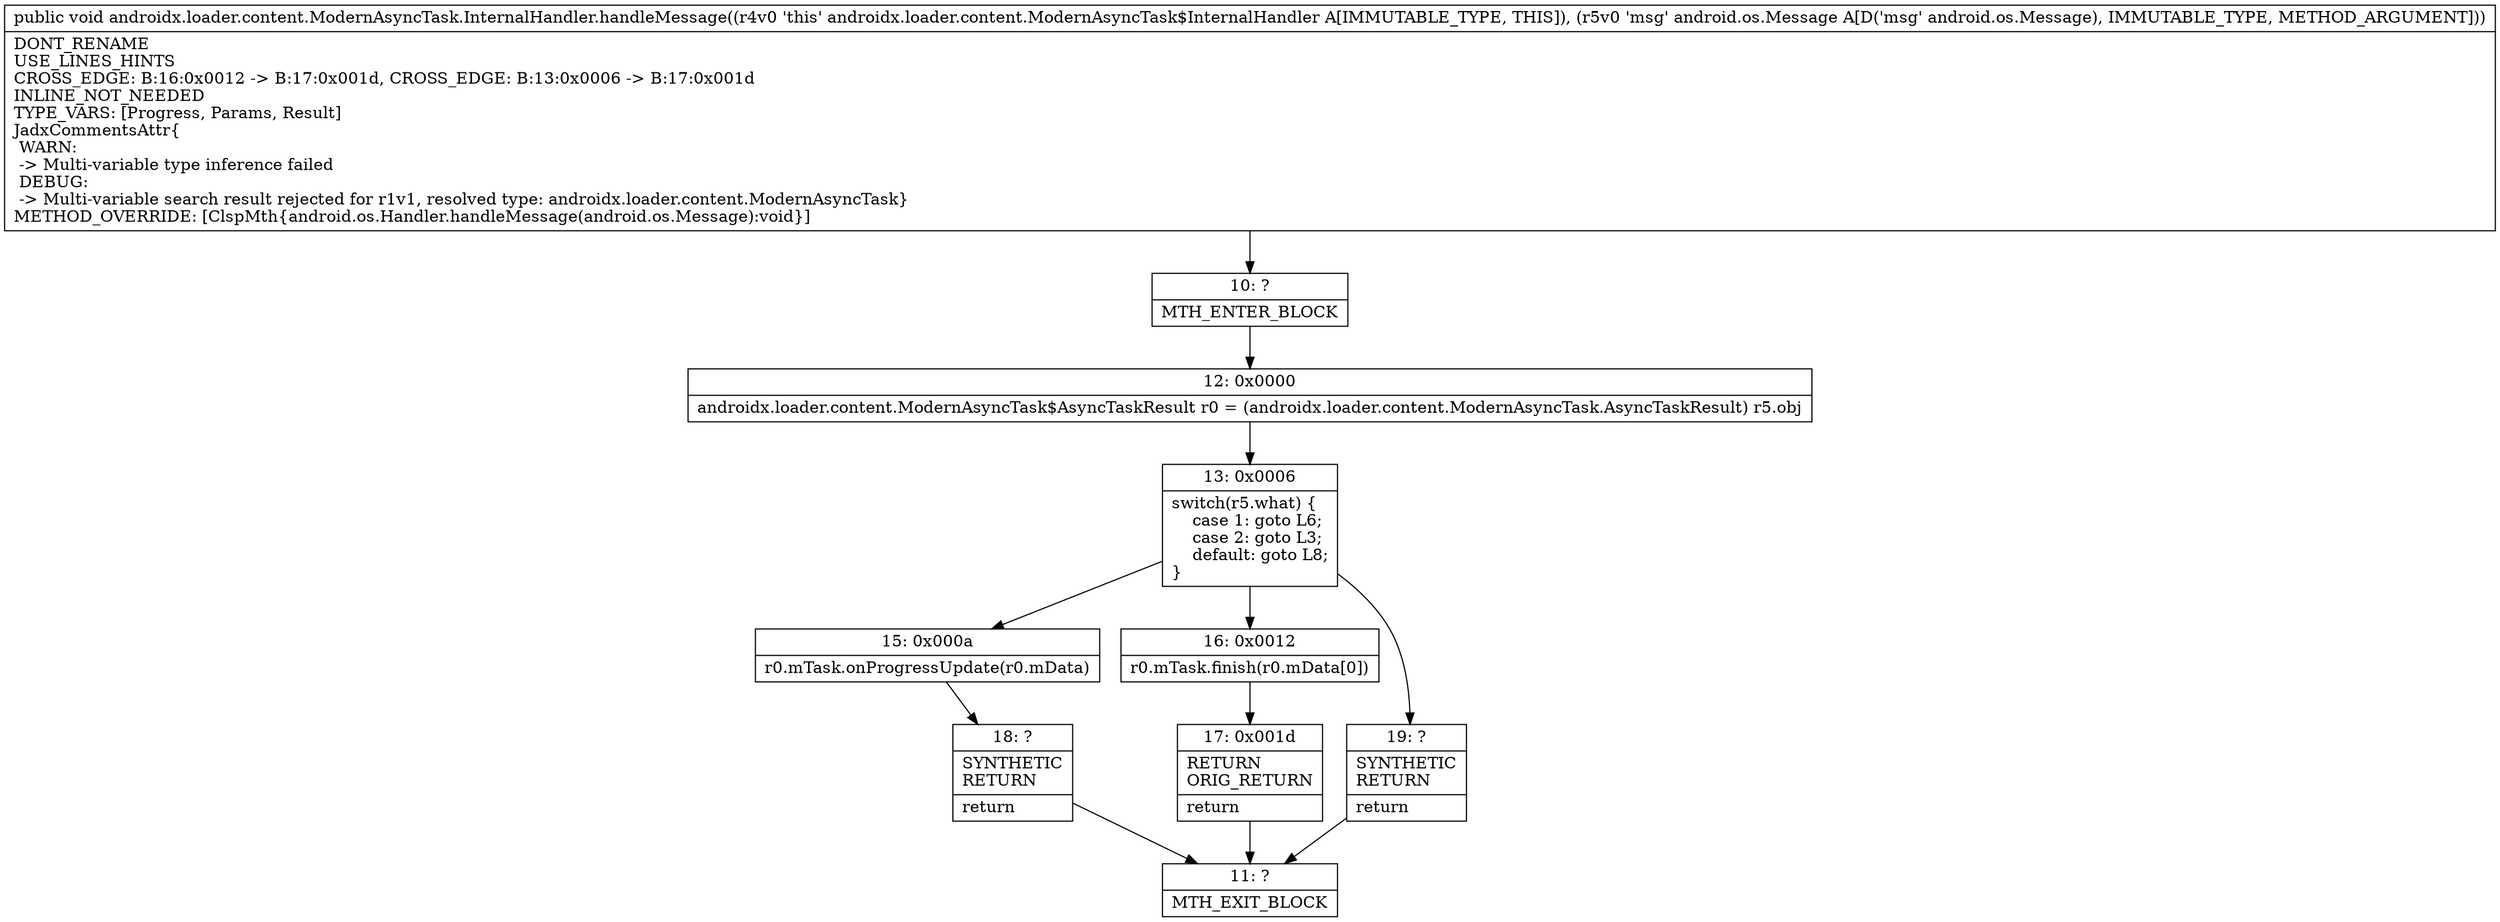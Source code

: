 digraph "CFG forandroidx.loader.content.ModernAsyncTask.InternalHandler.handleMessage(Landroid\/os\/Message;)V" {
Node_10 [shape=record,label="{10\:\ ?|MTH_ENTER_BLOCK\l}"];
Node_12 [shape=record,label="{12\:\ 0x0000|androidx.loader.content.ModernAsyncTask$AsyncTaskResult r0 = (androidx.loader.content.ModernAsyncTask.AsyncTaskResult) r5.obj\l}"];
Node_13 [shape=record,label="{13\:\ 0x0006|switch(r5.what) \{\l    case 1: goto L6;\l    case 2: goto L3;\l    default: goto L8;\l\}\l}"];
Node_15 [shape=record,label="{15\:\ 0x000a|r0.mTask.onProgressUpdate(r0.mData)\l}"];
Node_18 [shape=record,label="{18\:\ ?|SYNTHETIC\lRETURN\l|return\l}"];
Node_11 [shape=record,label="{11\:\ ?|MTH_EXIT_BLOCK\l}"];
Node_16 [shape=record,label="{16\:\ 0x0012|r0.mTask.finish(r0.mData[0])\l}"];
Node_17 [shape=record,label="{17\:\ 0x001d|RETURN\lORIG_RETURN\l|return\l}"];
Node_19 [shape=record,label="{19\:\ ?|SYNTHETIC\lRETURN\l|return\l}"];
MethodNode[shape=record,label="{public void androidx.loader.content.ModernAsyncTask.InternalHandler.handleMessage((r4v0 'this' androidx.loader.content.ModernAsyncTask$InternalHandler A[IMMUTABLE_TYPE, THIS]), (r5v0 'msg' android.os.Message A[D('msg' android.os.Message), IMMUTABLE_TYPE, METHOD_ARGUMENT]))  | DONT_RENAME\lUSE_LINES_HINTS\lCROSS_EDGE: B:16:0x0012 \-\> B:17:0x001d, CROSS_EDGE: B:13:0x0006 \-\> B:17:0x001d\lINLINE_NOT_NEEDED\lTYPE_VARS: [Progress, Params, Result]\lJadxCommentsAttr\{\l WARN: \l \-\> Multi\-variable type inference failed\l DEBUG: \l \-\> Multi\-variable search result rejected for r1v1, resolved type: androidx.loader.content.ModernAsyncTask\}\lMETHOD_OVERRIDE: [ClspMth\{android.os.Handler.handleMessage(android.os.Message):void\}]\l}"];
MethodNode -> Node_10;Node_10 -> Node_12;
Node_12 -> Node_13;
Node_13 -> Node_15;
Node_13 -> Node_16;
Node_13 -> Node_19;
Node_15 -> Node_18;
Node_18 -> Node_11;
Node_16 -> Node_17;
Node_17 -> Node_11;
Node_19 -> Node_11;
}

